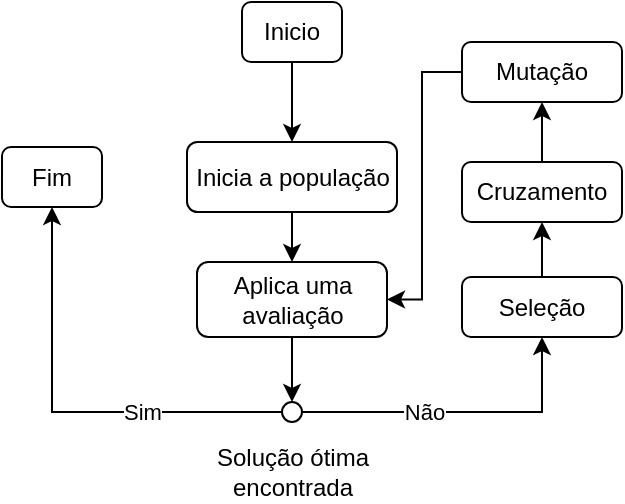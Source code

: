 <mxfile version="19.0.3" type="device"><diagram id="BxzGu7GcOLG27WD_He4U" name="Página-1"><mxGraphModel dx="502" dy="1065" grid="1" gridSize="10" guides="1" tooltips="1" connect="1" arrows="1" fold="1" page="1" pageScale="1" pageWidth="827" pageHeight="1169" math="0" shadow="0"><root><mxCell id="0"/><mxCell id="1" parent="0"/><mxCell id="PmsN8RhVFvOsC-1OuFI8-4" value="" style="edgeStyle=orthogonalEdgeStyle;rounded=0;orthogonalLoop=1;jettySize=auto;html=1;" edge="1" parent="1" source="PmsN8RhVFvOsC-1OuFI8-2" target="PmsN8RhVFvOsC-1OuFI8-3"><mxGeometry relative="1" as="geometry"/></mxCell><mxCell id="PmsN8RhVFvOsC-1OuFI8-2" value="Inicio" style="rounded=1;whiteSpace=wrap;html=1;" vertex="1" parent="1"><mxGeometry x="140" y="50" width="50" height="30" as="geometry"/></mxCell><mxCell id="PmsN8RhVFvOsC-1OuFI8-6" value="" style="edgeStyle=orthogonalEdgeStyle;rounded=0;orthogonalLoop=1;jettySize=auto;html=1;" edge="1" parent="1" source="PmsN8RhVFvOsC-1OuFI8-3" target="PmsN8RhVFvOsC-1OuFI8-5"><mxGeometry relative="1" as="geometry"/></mxCell><mxCell id="PmsN8RhVFvOsC-1OuFI8-3" value="Inicia a população" style="whiteSpace=wrap;html=1;rounded=1;" vertex="1" parent="1"><mxGeometry x="112.5" y="120" width="105" height="35" as="geometry"/></mxCell><mxCell id="PmsN8RhVFvOsC-1OuFI8-22" style="edgeStyle=orthogonalEdgeStyle;rounded=0;orthogonalLoop=1;jettySize=auto;html=1;exitX=0.5;exitY=1;exitDx=0;exitDy=0;entryX=0.5;entryY=0;entryDx=0;entryDy=0;" edge="1" parent="1" source="PmsN8RhVFvOsC-1OuFI8-5" target="PmsN8RhVFvOsC-1OuFI8-8"><mxGeometry relative="1" as="geometry"/></mxCell><mxCell id="PmsN8RhVFvOsC-1OuFI8-5" value="Aplica uma avaliação" style="whiteSpace=wrap;html=1;rounded=1;" vertex="1" parent="1"><mxGeometry x="117.5" y="180" width="95" height="37.5" as="geometry"/></mxCell><mxCell id="PmsN8RhVFvOsC-1OuFI8-12" style="edgeStyle=orthogonalEdgeStyle;rounded=0;orthogonalLoop=1;jettySize=auto;html=1;exitX=0;exitY=0.5;exitDx=0;exitDy=0;entryX=0.5;entryY=1;entryDx=0;entryDy=0;" edge="1" parent="1" source="PmsN8RhVFvOsC-1OuFI8-8" target="PmsN8RhVFvOsC-1OuFI8-11"><mxGeometry relative="1" as="geometry"/></mxCell><mxCell id="PmsN8RhVFvOsC-1OuFI8-14" value="Sim" style="edgeLabel;html=1;align=center;verticalAlign=middle;resizable=0;points=[];" vertex="1" connectable="0" parent="PmsN8RhVFvOsC-1OuFI8-12"><mxGeometry x="-0.585" relative="1" as="geometry"><mxPoint x="-25" as="offset"/></mxGeometry></mxCell><mxCell id="PmsN8RhVFvOsC-1OuFI8-15" style="edgeStyle=orthogonalEdgeStyle;rounded=0;orthogonalLoop=1;jettySize=auto;html=1;exitX=1;exitY=0.5;exitDx=0;exitDy=0;entryX=0.5;entryY=1;entryDx=0;entryDy=0;" edge="1" parent="1" source="PmsN8RhVFvOsC-1OuFI8-8" target="PmsN8RhVFvOsC-1OuFI8-10"><mxGeometry relative="1" as="geometry"><mxPoint x="220" y="255.167" as="targetPoint"/></mxGeometry></mxCell><mxCell id="PmsN8RhVFvOsC-1OuFI8-21" value="Não" style="edgeLabel;html=1;align=center;verticalAlign=middle;resizable=0;points=[];" vertex="1" connectable="0" parent="PmsN8RhVFvOsC-1OuFI8-15"><mxGeometry x="-0.526" y="-4" relative="1" as="geometry"><mxPoint x="23" y="-4" as="offset"/></mxGeometry></mxCell><mxCell id="PmsN8RhVFvOsC-1OuFI8-8" value="" style="ellipse;whiteSpace=wrap;html=1;aspect=fixed;" vertex="1" parent="1"><mxGeometry x="160" y="250" width="10" height="10" as="geometry"/></mxCell><mxCell id="PmsN8RhVFvOsC-1OuFI8-17" style="edgeStyle=orthogonalEdgeStyle;rounded=0;orthogonalLoop=1;jettySize=auto;html=1;exitX=0.5;exitY=0;exitDx=0;exitDy=0;entryX=0.5;entryY=1;entryDx=0;entryDy=0;" edge="1" parent="1" source="PmsN8RhVFvOsC-1OuFI8-10" target="PmsN8RhVFvOsC-1OuFI8-16"><mxGeometry relative="1" as="geometry"/></mxCell><mxCell id="PmsN8RhVFvOsC-1OuFI8-10" value="Seleção" style="rounded=1;whiteSpace=wrap;html=1;" vertex="1" parent="1"><mxGeometry x="250" y="187.5" width="80" height="30" as="geometry"/></mxCell><mxCell id="PmsN8RhVFvOsC-1OuFI8-11" value="Fim" style="rounded=1;whiteSpace=wrap;html=1;" vertex="1" parent="1"><mxGeometry x="20" y="122.5" width="50" height="30" as="geometry"/></mxCell><mxCell id="PmsN8RhVFvOsC-1OuFI8-13" value="Solução ótima encontrada" style="text;html=1;strokeColor=none;fillColor=none;align=center;verticalAlign=middle;whiteSpace=wrap;rounded=0;" vertex="1" parent="1"><mxGeometry x="117.5" y="270" width="95" height="30" as="geometry"/></mxCell><mxCell id="PmsN8RhVFvOsC-1OuFI8-19" style="edgeStyle=orthogonalEdgeStyle;rounded=0;orthogonalLoop=1;jettySize=auto;html=1;exitX=0.5;exitY=0;exitDx=0;exitDy=0;entryX=0.5;entryY=1;entryDx=0;entryDy=0;" edge="1" parent="1" source="PmsN8RhVFvOsC-1OuFI8-16" target="PmsN8RhVFvOsC-1OuFI8-18"><mxGeometry relative="1" as="geometry"/></mxCell><mxCell id="PmsN8RhVFvOsC-1OuFI8-16" value="Cruzamento" style="rounded=1;whiteSpace=wrap;html=1;" vertex="1" parent="1"><mxGeometry x="250" y="130" width="80" height="30" as="geometry"/></mxCell><mxCell id="PmsN8RhVFvOsC-1OuFI8-20" style="edgeStyle=orthogonalEdgeStyle;rounded=0;orthogonalLoop=1;jettySize=auto;html=1;exitX=0;exitY=0.5;exitDx=0;exitDy=0;entryX=1;entryY=0.5;entryDx=0;entryDy=0;" edge="1" parent="1" source="PmsN8RhVFvOsC-1OuFI8-18" target="PmsN8RhVFvOsC-1OuFI8-5"><mxGeometry relative="1" as="geometry"><Array as="points"><mxPoint x="230" y="85"/><mxPoint x="230" y="199"/></Array></mxGeometry></mxCell><mxCell id="PmsN8RhVFvOsC-1OuFI8-18" value="Mutação" style="rounded=1;whiteSpace=wrap;html=1;" vertex="1" parent="1"><mxGeometry x="250" y="70" width="80" height="30" as="geometry"/></mxCell></root></mxGraphModel></diagram></mxfile>